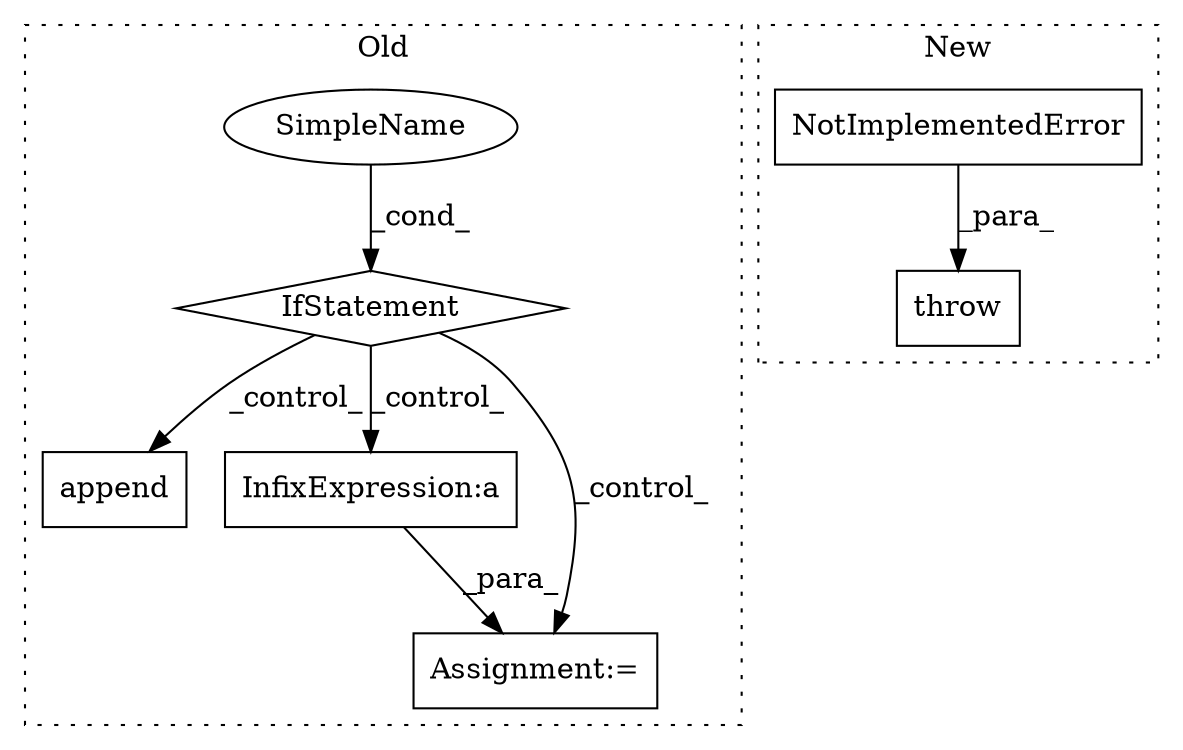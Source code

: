 digraph G {
subgraph cluster0 {
1 [label="append" a="32" s="2249,2313" l="7,1" shape="box"];
4 [label="IfStatement" a="25" s="2118,2140" l="4,2" shape="diamond"];
5 [label="SimpleName" a="42" s="" l="" shape="ellipse"];
6 [label="InfixExpression:a" a="27" s="2197" l="3" shape="box"];
7 [label="Assignment:=" a="7" s="2176" l="1" shape="box"];
label = "Old";
style="dotted";
}
subgraph cluster1 {
2 [label="NotImplementedError" a="32" s="2727,2795" l="20,1" shape="box"];
3 [label="throw" a="53" s="2721" l="6" shape="box"];
label = "New";
style="dotted";
}
2 -> 3 [label="_para_"];
4 -> 6 [label="_control_"];
4 -> 1 [label="_control_"];
4 -> 7 [label="_control_"];
5 -> 4 [label="_cond_"];
6 -> 7 [label="_para_"];
}